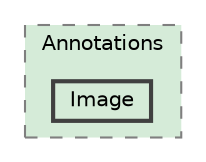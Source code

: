 digraph "C:/Users/tkefauver/Source/Repos/MonkeyPaste/Common/MonkeyPaste.Common.Plugin/Models/Annotations/Image"
{
 // LATEX_PDF_SIZE
  bgcolor="transparent";
  edge [fontname=Helvetica,fontsize=10,labelfontname=Helvetica,labelfontsize=10];
  node [fontname=Helvetica,fontsize=10,shape=box,height=0.2,width=0.4];
  compound=true
  subgraph clusterdir_00466fe748853fe733639cc732ed812f {
    graph [ bgcolor="#d5ebd8", pencolor="grey50", label="Annotations", fontname=Helvetica,fontsize=10 style="filled,dashed", URL="dir_00466fe748853fe733639cc732ed812f.html",tooltip=""]
  dir_e014d2231ed8bdba3a89d21be9aa5b6b [label="Image", fillcolor="#d5ebd8", color="grey25", style="filled,bold", URL="dir_e014d2231ed8bdba3a89d21be9aa5b6b.html",tooltip=""];
  }
}
